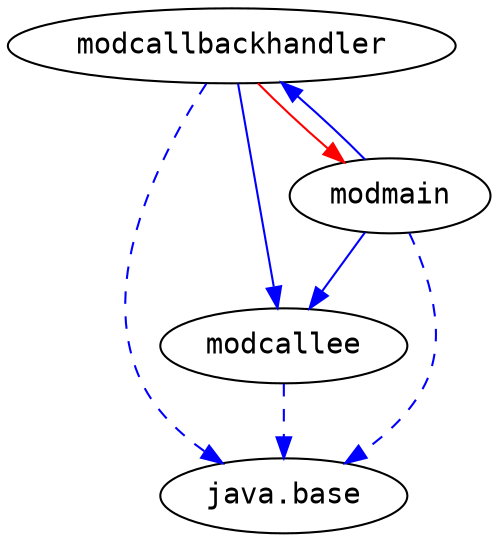 # Created by depvis.JigsawDepVisualizer on Sun Nov 20 16:41:13 CET 2016
digraph Java9_Dependency_Visualizer {
modcallee[fontname="Consolas",shape="ellipse",label="modcallee"];
java_base[fontname="Consolas",shape="ellipse",label="java.base"];
modcallbackhandler[fontname="Consolas",shape="ellipse",label="modcallbackhandler"];
modmain[fontname="Consolas",shape="ellipse",label="modmain"];
modcallee -> java_base[color="#0000ff",fontname="Consolas",fontcolor="#0000ff",style="dashed",weight="16"]
modcallbackhandler -> modcallee[color="#0000ff",fontname="Consolas",fontcolor="#0000ff",weight="8"]
modcallbackhandler -> java_base[color="#0000ff",fontname="Consolas",fontcolor="#0000ff",style="dashed",weight="16"]
modcallbackhandler -> modmain[fontname="Consolas",fontcolor="#ff0000",color="#ff0000",weight="2"]
modmain -> modcallee[color="#0000ff",fontname="Consolas",fontcolor="#0000ff",weight="8"]
modmain -> modcallbackhandler[color="#0000ff",fontname="Consolas",fontcolor="#0000ff",weight="8"]
modmain -> java_base[color="#0000ff",fontname="Consolas",fontcolor="#0000ff",style="dashed",weight="16"]
}
